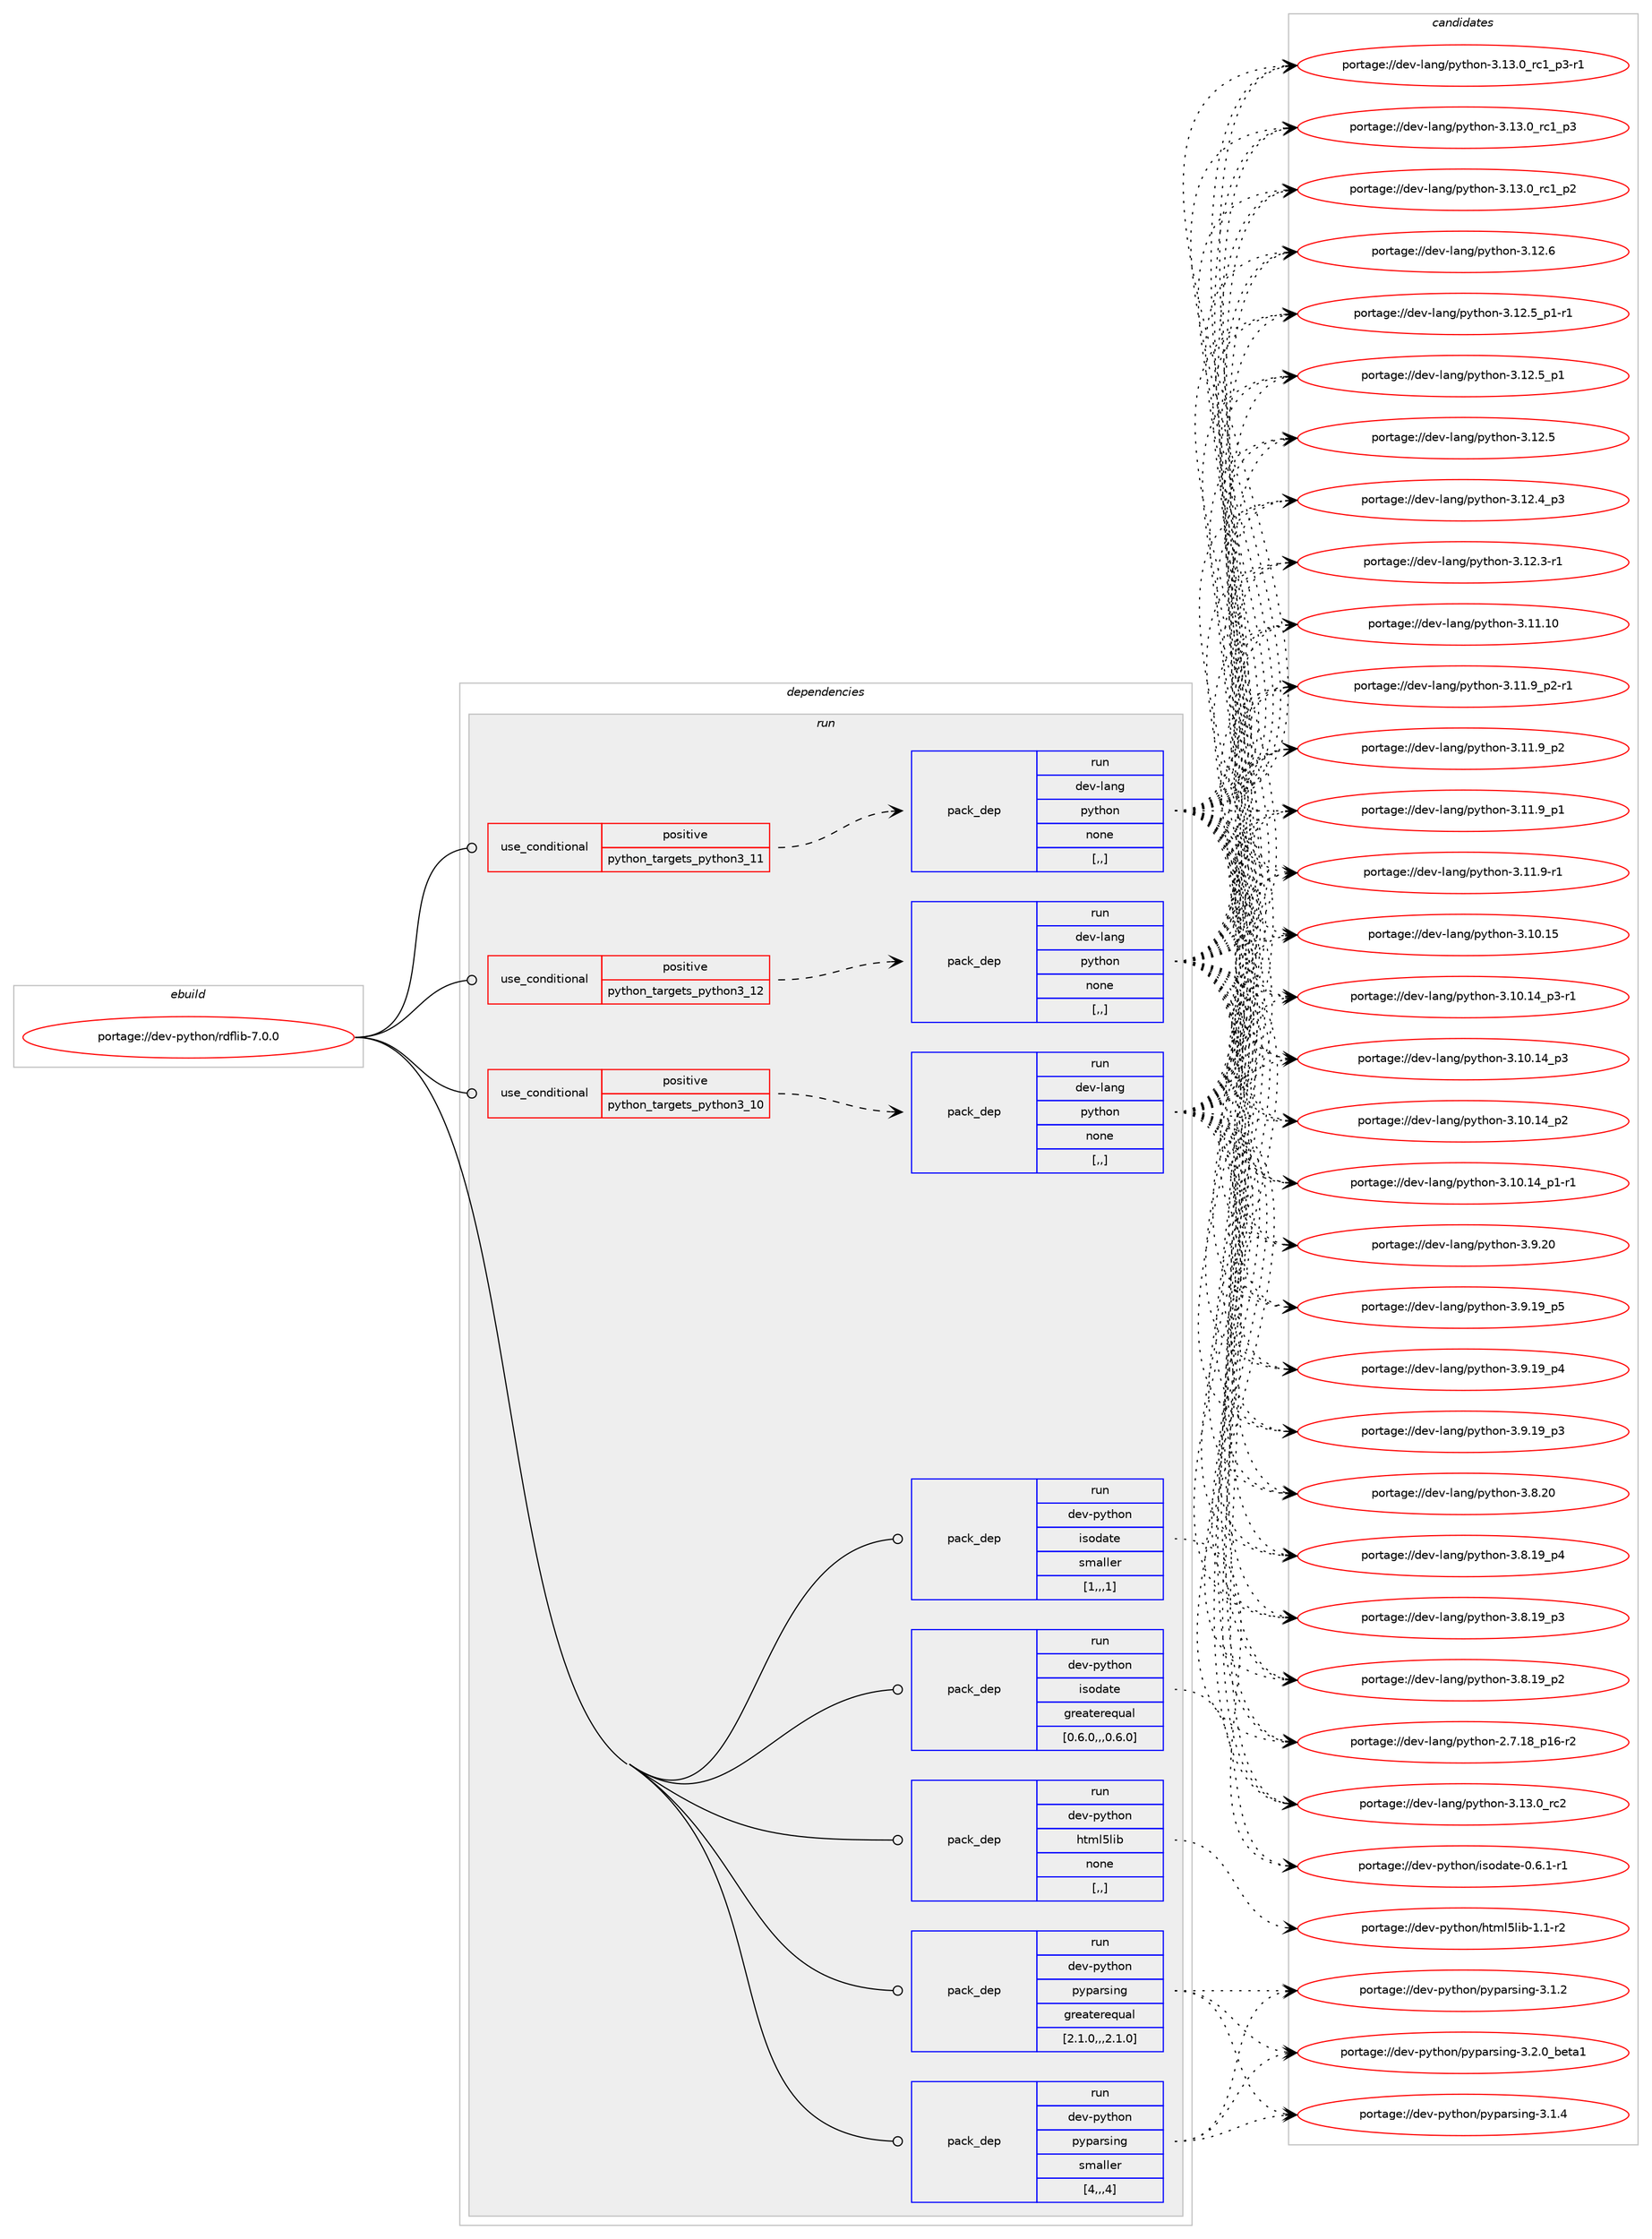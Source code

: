 digraph prolog {

# *************
# Graph options
# *************

newrank=true;
concentrate=true;
compound=true;
graph [rankdir=LR,fontname=Helvetica,fontsize=10,ranksep=1.5];#, ranksep=2.5, nodesep=0.2];
edge  [arrowhead=vee];
node  [fontname=Helvetica,fontsize=10];

# **********
# The ebuild
# **********

subgraph cluster_leftcol {
color=gray;
label=<<i>ebuild</i>>;
id [label="portage://dev-python/rdflib-7.0.0", color=red, width=4, href="../dev-python/rdflib-7.0.0.svg"];
}

# ****************
# The dependencies
# ****************

subgraph cluster_midcol {
color=gray;
label=<<i>dependencies</i>>;
subgraph cluster_compile {
fillcolor="#eeeeee";
style=filled;
label=<<i>compile</i>>;
}
subgraph cluster_compileandrun {
fillcolor="#eeeeee";
style=filled;
label=<<i>compile and run</i>>;
}
subgraph cluster_run {
fillcolor="#eeeeee";
style=filled;
label=<<i>run</i>>;
subgraph cond169496 {
dependency656864 [label=<<TABLE BORDER="0" CELLBORDER="1" CELLSPACING="0" CELLPADDING="4"><TR><TD ROWSPAN="3" CELLPADDING="10">use_conditional</TD></TR><TR><TD>positive</TD></TR><TR><TD>python_targets_python3_10</TD></TR></TABLE>>, shape=none, color=red];
subgraph pack482506 {
dependency656865 [label=<<TABLE BORDER="0" CELLBORDER="1" CELLSPACING="0" CELLPADDING="4" WIDTH="220"><TR><TD ROWSPAN="6" CELLPADDING="30">pack_dep</TD></TR><TR><TD WIDTH="110">run</TD></TR><TR><TD>dev-lang</TD></TR><TR><TD>python</TD></TR><TR><TD>none</TD></TR><TR><TD>[,,]</TD></TR></TABLE>>, shape=none, color=blue];
}
dependency656864:e -> dependency656865:w [weight=20,style="dashed",arrowhead="vee"];
}
id:e -> dependency656864:w [weight=20,style="solid",arrowhead="odot"];
subgraph cond169497 {
dependency656866 [label=<<TABLE BORDER="0" CELLBORDER="1" CELLSPACING="0" CELLPADDING="4"><TR><TD ROWSPAN="3" CELLPADDING="10">use_conditional</TD></TR><TR><TD>positive</TD></TR><TR><TD>python_targets_python3_11</TD></TR></TABLE>>, shape=none, color=red];
subgraph pack482507 {
dependency656867 [label=<<TABLE BORDER="0" CELLBORDER="1" CELLSPACING="0" CELLPADDING="4" WIDTH="220"><TR><TD ROWSPAN="6" CELLPADDING="30">pack_dep</TD></TR><TR><TD WIDTH="110">run</TD></TR><TR><TD>dev-lang</TD></TR><TR><TD>python</TD></TR><TR><TD>none</TD></TR><TR><TD>[,,]</TD></TR></TABLE>>, shape=none, color=blue];
}
dependency656866:e -> dependency656867:w [weight=20,style="dashed",arrowhead="vee"];
}
id:e -> dependency656866:w [weight=20,style="solid",arrowhead="odot"];
subgraph cond169498 {
dependency656868 [label=<<TABLE BORDER="0" CELLBORDER="1" CELLSPACING="0" CELLPADDING="4"><TR><TD ROWSPAN="3" CELLPADDING="10">use_conditional</TD></TR><TR><TD>positive</TD></TR><TR><TD>python_targets_python3_12</TD></TR></TABLE>>, shape=none, color=red];
subgraph pack482508 {
dependency656869 [label=<<TABLE BORDER="0" CELLBORDER="1" CELLSPACING="0" CELLPADDING="4" WIDTH="220"><TR><TD ROWSPAN="6" CELLPADDING="30">pack_dep</TD></TR><TR><TD WIDTH="110">run</TD></TR><TR><TD>dev-lang</TD></TR><TR><TD>python</TD></TR><TR><TD>none</TD></TR><TR><TD>[,,]</TD></TR></TABLE>>, shape=none, color=blue];
}
dependency656868:e -> dependency656869:w [weight=20,style="dashed",arrowhead="vee"];
}
id:e -> dependency656868:w [weight=20,style="solid",arrowhead="odot"];
subgraph pack482509 {
dependency656870 [label=<<TABLE BORDER="0" CELLBORDER="1" CELLSPACING="0" CELLPADDING="4" WIDTH="220"><TR><TD ROWSPAN="6" CELLPADDING="30">pack_dep</TD></TR><TR><TD WIDTH="110">run</TD></TR><TR><TD>dev-python</TD></TR><TR><TD>html5lib</TD></TR><TR><TD>none</TD></TR><TR><TD>[,,]</TD></TR></TABLE>>, shape=none, color=blue];
}
id:e -> dependency656870:w [weight=20,style="solid",arrowhead="odot"];
subgraph pack482510 {
dependency656871 [label=<<TABLE BORDER="0" CELLBORDER="1" CELLSPACING="0" CELLPADDING="4" WIDTH="220"><TR><TD ROWSPAN="6" CELLPADDING="30">pack_dep</TD></TR><TR><TD WIDTH="110">run</TD></TR><TR><TD>dev-python</TD></TR><TR><TD>isodate</TD></TR><TR><TD>greaterequal</TD></TR><TR><TD>[0.6.0,,,0.6.0]</TD></TR></TABLE>>, shape=none, color=blue];
}
id:e -> dependency656871:w [weight=20,style="solid",arrowhead="odot"];
subgraph pack482511 {
dependency656872 [label=<<TABLE BORDER="0" CELLBORDER="1" CELLSPACING="0" CELLPADDING="4" WIDTH="220"><TR><TD ROWSPAN="6" CELLPADDING="30">pack_dep</TD></TR><TR><TD WIDTH="110">run</TD></TR><TR><TD>dev-python</TD></TR><TR><TD>isodate</TD></TR><TR><TD>smaller</TD></TR><TR><TD>[1,,,1]</TD></TR></TABLE>>, shape=none, color=blue];
}
id:e -> dependency656872:w [weight=20,style="solid",arrowhead="odot"];
subgraph pack482512 {
dependency656873 [label=<<TABLE BORDER="0" CELLBORDER="1" CELLSPACING="0" CELLPADDING="4" WIDTH="220"><TR><TD ROWSPAN="6" CELLPADDING="30">pack_dep</TD></TR><TR><TD WIDTH="110">run</TD></TR><TR><TD>dev-python</TD></TR><TR><TD>pyparsing</TD></TR><TR><TD>greaterequal</TD></TR><TR><TD>[2.1.0,,,2.1.0]</TD></TR></TABLE>>, shape=none, color=blue];
}
id:e -> dependency656873:w [weight=20,style="solid",arrowhead="odot"];
subgraph pack482513 {
dependency656874 [label=<<TABLE BORDER="0" CELLBORDER="1" CELLSPACING="0" CELLPADDING="4" WIDTH="220"><TR><TD ROWSPAN="6" CELLPADDING="30">pack_dep</TD></TR><TR><TD WIDTH="110">run</TD></TR><TR><TD>dev-python</TD></TR><TR><TD>pyparsing</TD></TR><TR><TD>smaller</TD></TR><TR><TD>[4,,,4]</TD></TR></TABLE>>, shape=none, color=blue];
}
id:e -> dependency656874:w [weight=20,style="solid",arrowhead="odot"];
}
}

# **************
# The candidates
# **************

subgraph cluster_choices {
rank=same;
color=gray;
label=<<i>candidates</i>>;

subgraph choice482506 {
color=black;
nodesep=1;
choice10010111845108971101034711212111610411111045514649514648951149950 [label="portage://dev-lang/python-3.13.0_rc2", color=red, width=4,href="../dev-lang/python-3.13.0_rc2.svg"];
choice1001011184510897110103471121211161041111104551464951464895114994995112514511449 [label="portage://dev-lang/python-3.13.0_rc1_p3-r1", color=red, width=4,href="../dev-lang/python-3.13.0_rc1_p3-r1.svg"];
choice100101118451089711010347112121116104111110455146495146489511499499511251 [label="portage://dev-lang/python-3.13.0_rc1_p3", color=red, width=4,href="../dev-lang/python-3.13.0_rc1_p3.svg"];
choice100101118451089711010347112121116104111110455146495146489511499499511250 [label="portage://dev-lang/python-3.13.0_rc1_p2", color=red, width=4,href="../dev-lang/python-3.13.0_rc1_p2.svg"];
choice10010111845108971101034711212111610411111045514649504654 [label="portage://dev-lang/python-3.12.6", color=red, width=4,href="../dev-lang/python-3.12.6.svg"];
choice1001011184510897110103471121211161041111104551464950465395112494511449 [label="portage://dev-lang/python-3.12.5_p1-r1", color=red, width=4,href="../dev-lang/python-3.12.5_p1-r1.svg"];
choice100101118451089711010347112121116104111110455146495046539511249 [label="portage://dev-lang/python-3.12.5_p1", color=red, width=4,href="../dev-lang/python-3.12.5_p1.svg"];
choice10010111845108971101034711212111610411111045514649504653 [label="portage://dev-lang/python-3.12.5", color=red, width=4,href="../dev-lang/python-3.12.5.svg"];
choice100101118451089711010347112121116104111110455146495046529511251 [label="portage://dev-lang/python-3.12.4_p3", color=red, width=4,href="../dev-lang/python-3.12.4_p3.svg"];
choice100101118451089711010347112121116104111110455146495046514511449 [label="portage://dev-lang/python-3.12.3-r1", color=red, width=4,href="../dev-lang/python-3.12.3-r1.svg"];
choice1001011184510897110103471121211161041111104551464949464948 [label="portage://dev-lang/python-3.11.10", color=red, width=4,href="../dev-lang/python-3.11.10.svg"];
choice1001011184510897110103471121211161041111104551464949465795112504511449 [label="portage://dev-lang/python-3.11.9_p2-r1", color=red, width=4,href="../dev-lang/python-3.11.9_p2-r1.svg"];
choice100101118451089711010347112121116104111110455146494946579511250 [label="portage://dev-lang/python-3.11.9_p2", color=red, width=4,href="../dev-lang/python-3.11.9_p2.svg"];
choice100101118451089711010347112121116104111110455146494946579511249 [label="portage://dev-lang/python-3.11.9_p1", color=red, width=4,href="../dev-lang/python-3.11.9_p1.svg"];
choice100101118451089711010347112121116104111110455146494946574511449 [label="portage://dev-lang/python-3.11.9-r1", color=red, width=4,href="../dev-lang/python-3.11.9-r1.svg"];
choice1001011184510897110103471121211161041111104551464948464953 [label="portage://dev-lang/python-3.10.15", color=red, width=4,href="../dev-lang/python-3.10.15.svg"];
choice100101118451089711010347112121116104111110455146494846495295112514511449 [label="portage://dev-lang/python-3.10.14_p3-r1", color=red, width=4,href="../dev-lang/python-3.10.14_p3-r1.svg"];
choice10010111845108971101034711212111610411111045514649484649529511251 [label="portage://dev-lang/python-3.10.14_p3", color=red, width=4,href="../dev-lang/python-3.10.14_p3.svg"];
choice10010111845108971101034711212111610411111045514649484649529511250 [label="portage://dev-lang/python-3.10.14_p2", color=red, width=4,href="../dev-lang/python-3.10.14_p2.svg"];
choice100101118451089711010347112121116104111110455146494846495295112494511449 [label="portage://dev-lang/python-3.10.14_p1-r1", color=red, width=4,href="../dev-lang/python-3.10.14_p1-r1.svg"];
choice10010111845108971101034711212111610411111045514657465048 [label="portage://dev-lang/python-3.9.20", color=red, width=4,href="../dev-lang/python-3.9.20.svg"];
choice100101118451089711010347112121116104111110455146574649579511253 [label="portage://dev-lang/python-3.9.19_p5", color=red, width=4,href="../dev-lang/python-3.9.19_p5.svg"];
choice100101118451089711010347112121116104111110455146574649579511252 [label="portage://dev-lang/python-3.9.19_p4", color=red, width=4,href="../dev-lang/python-3.9.19_p4.svg"];
choice100101118451089711010347112121116104111110455146574649579511251 [label="portage://dev-lang/python-3.9.19_p3", color=red, width=4,href="../dev-lang/python-3.9.19_p3.svg"];
choice10010111845108971101034711212111610411111045514656465048 [label="portage://dev-lang/python-3.8.20", color=red, width=4,href="../dev-lang/python-3.8.20.svg"];
choice100101118451089711010347112121116104111110455146564649579511252 [label="portage://dev-lang/python-3.8.19_p4", color=red, width=4,href="../dev-lang/python-3.8.19_p4.svg"];
choice100101118451089711010347112121116104111110455146564649579511251 [label="portage://dev-lang/python-3.8.19_p3", color=red, width=4,href="../dev-lang/python-3.8.19_p3.svg"];
choice100101118451089711010347112121116104111110455146564649579511250 [label="portage://dev-lang/python-3.8.19_p2", color=red, width=4,href="../dev-lang/python-3.8.19_p2.svg"];
choice100101118451089711010347112121116104111110455046554649569511249544511450 [label="portage://dev-lang/python-2.7.18_p16-r2", color=red, width=4,href="../dev-lang/python-2.7.18_p16-r2.svg"];
dependency656865:e -> choice10010111845108971101034711212111610411111045514649514648951149950:w [style=dotted,weight="100"];
dependency656865:e -> choice1001011184510897110103471121211161041111104551464951464895114994995112514511449:w [style=dotted,weight="100"];
dependency656865:e -> choice100101118451089711010347112121116104111110455146495146489511499499511251:w [style=dotted,weight="100"];
dependency656865:e -> choice100101118451089711010347112121116104111110455146495146489511499499511250:w [style=dotted,weight="100"];
dependency656865:e -> choice10010111845108971101034711212111610411111045514649504654:w [style=dotted,weight="100"];
dependency656865:e -> choice1001011184510897110103471121211161041111104551464950465395112494511449:w [style=dotted,weight="100"];
dependency656865:e -> choice100101118451089711010347112121116104111110455146495046539511249:w [style=dotted,weight="100"];
dependency656865:e -> choice10010111845108971101034711212111610411111045514649504653:w [style=dotted,weight="100"];
dependency656865:e -> choice100101118451089711010347112121116104111110455146495046529511251:w [style=dotted,weight="100"];
dependency656865:e -> choice100101118451089711010347112121116104111110455146495046514511449:w [style=dotted,weight="100"];
dependency656865:e -> choice1001011184510897110103471121211161041111104551464949464948:w [style=dotted,weight="100"];
dependency656865:e -> choice1001011184510897110103471121211161041111104551464949465795112504511449:w [style=dotted,weight="100"];
dependency656865:e -> choice100101118451089711010347112121116104111110455146494946579511250:w [style=dotted,weight="100"];
dependency656865:e -> choice100101118451089711010347112121116104111110455146494946579511249:w [style=dotted,weight="100"];
dependency656865:e -> choice100101118451089711010347112121116104111110455146494946574511449:w [style=dotted,weight="100"];
dependency656865:e -> choice1001011184510897110103471121211161041111104551464948464953:w [style=dotted,weight="100"];
dependency656865:e -> choice100101118451089711010347112121116104111110455146494846495295112514511449:w [style=dotted,weight="100"];
dependency656865:e -> choice10010111845108971101034711212111610411111045514649484649529511251:w [style=dotted,weight="100"];
dependency656865:e -> choice10010111845108971101034711212111610411111045514649484649529511250:w [style=dotted,weight="100"];
dependency656865:e -> choice100101118451089711010347112121116104111110455146494846495295112494511449:w [style=dotted,weight="100"];
dependency656865:e -> choice10010111845108971101034711212111610411111045514657465048:w [style=dotted,weight="100"];
dependency656865:e -> choice100101118451089711010347112121116104111110455146574649579511253:w [style=dotted,weight="100"];
dependency656865:e -> choice100101118451089711010347112121116104111110455146574649579511252:w [style=dotted,weight="100"];
dependency656865:e -> choice100101118451089711010347112121116104111110455146574649579511251:w [style=dotted,weight="100"];
dependency656865:e -> choice10010111845108971101034711212111610411111045514656465048:w [style=dotted,weight="100"];
dependency656865:e -> choice100101118451089711010347112121116104111110455146564649579511252:w [style=dotted,weight="100"];
dependency656865:e -> choice100101118451089711010347112121116104111110455146564649579511251:w [style=dotted,weight="100"];
dependency656865:e -> choice100101118451089711010347112121116104111110455146564649579511250:w [style=dotted,weight="100"];
dependency656865:e -> choice100101118451089711010347112121116104111110455046554649569511249544511450:w [style=dotted,weight="100"];
}
subgraph choice482507 {
color=black;
nodesep=1;
choice10010111845108971101034711212111610411111045514649514648951149950 [label="portage://dev-lang/python-3.13.0_rc2", color=red, width=4,href="../dev-lang/python-3.13.0_rc2.svg"];
choice1001011184510897110103471121211161041111104551464951464895114994995112514511449 [label="portage://dev-lang/python-3.13.0_rc1_p3-r1", color=red, width=4,href="../dev-lang/python-3.13.0_rc1_p3-r1.svg"];
choice100101118451089711010347112121116104111110455146495146489511499499511251 [label="portage://dev-lang/python-3.13.0_rc1_p3", color=red, width=4,href="../dev-lang/python-3.13.0_rc1_p3.svg"];
choice100101118451089711010347112121116104111110455146495146489511499499511250 [label="portage://dev-lang/python-3.13.0_rc1_p2", color=red, width=4,href="../dev-lang/python-3.13.0_rc1_p2.svg"];
choice10010111845108971101034711212111610411111045514649504654 [label="portage://dev-lang/python-3.12.6", color=red, width=4,href="../dev-lang/python-3.12.6.svg"];
choice1001011184510897110103471121211161041111104551464950465395112494511449 [label="portage://dev-lang/python-3.12.5_p1-r1", color=red, width=4,href="../dev-lang/python-3.12.5_p1-r1.svg"];
choice100101118451089711010347112121116104111110455146495046539511249 [label="portage://dev-lang/python-3.12.5_p1", color=red, width=4,href="../dev-lang/python-3.12.5_p1.svg"];
choice10010111845108971101034711212111610411111045514649504653 [label="portage://dev-lang/python-3.12.5", color=red, width=4,href="../dev-lang/python-3.12.5.svg"];
choice100101118451089711010347112121116104111110455146495046529511251 [label="portage://dev-lang/python-3.12.4_p3", color=red, width=4,href="../dev-lang/python-3.12.4_p3.svg"];
choice100101118451089711010347112121116104111110455146495046514511449 [label="portage://dev-lang/python-3.12.3-r1", color=red, width=4,href="../dev-lang/python-3.12.3-r1.svg"];
choice1001011184510897110103471121211161041111104551464949464948 [label="portage://dev-lang/python-3.11.10", color=red, width=4,href="../dev-lang/python-3.11.10.svg"];
choice1001011184510897110103471121211161041111104551464949465795112504511449 [label="portage://dev-lang/python-3.11.9_p2-r1", color=red, width=4,href="../dev-lang/python-3.11.9_p2-r1.svg"];
choice100101118451089711010347112121116104111110455146494946579511250 [label="portage://dev-lang/python-3.11.9_p2", color=red, width=4,href="../dev-lang/python-3.11.9_p2.svg"];
choice100101118451089711010347112121116104111110455146494946579511249 [label="portage://dev-lang/python-3.11.9_p1", color=red, width=4,href="../dev-lang/python-3.11.9_p1.svg"];
choice100101118451089711010347112121116104111110455146494946574511449 [label="portage://dev-lang/python-3.11.9-r1", color=red, width=4,href="../dev-lang/python-3.11.9-r1.svg"];
choice1001011184510897110103471121211161041111104551464948464953 [label="portage://dev-lang/python-3.10.15", color=red, width=4,href="../dev-lang/python-3.10.15.svg"];
choice100101118451089711010347112121116104111110455146494846495295112514511449 [label="portage://dev-lang/python-3.10.14_p3-r1", color=red, width=4,href="../dev-lang/python-3.10.14_p3-r1.svg"];
choice10010111845108971101034711212111610411111045514649484649529511251 [label="portage://dev-lang/python-3.10.14_p3", color=red, width=4,href="../dev-lang/python-3.10.14_p3.svg"];
choice10010111845108971101034711212111610411111045514649484649529511250 [label="portage://dev-lang/python-3.10.14_p2", color=red, width=4,href="../dev-lang/python-3.10.14_p2.svg"];
choice100101118451089711010347112121116104111110455146494846495295112494511449 [label="portage://dev-lang/python-3.10.14_p1-r1", color=red, width=4,href="../dev-lang/python-3.10.14_p1-r1.svg"];
choice10010111845108971101034711212111610411111045514657465048 [label="portage://dev-lang/python-3.9.20", color=red, width=4,href="../dev-lang/python-3.9.20.svg"];
choice100101118451089711010347112121116104111110455146574649579511253 [label="portage://dev-lang/python-3.9.19_p5", color=red, width=4,href="../dev-lang/python-3.9.19_p5.svg"];
choice100101118451089711010347112121116104111110455146574649579511252 [label="portage://dev-lang/python-3.9.19_p4", color=red, width=4,href="../dev-lang/python-3.9.19_p4.svg"];
choice100101118451089711010347112121116104111110455146574649579511251 [label="portage://dev-lang/python-3.9.19_p3", color=red, width=4,href="../dev-lang/python-3.9.19_p3.svg"];
choice10010111845108971101034711212111610411111045514656465048 [label="portage://dev-lang/python-3.8.20", color=red, width=4,href="../dev-lang/python-3.8.20.svg"];
choice100101118451089711010347112121116104111110455146564649579511252 [label="portage://dev-lang/python-3.8.19_p4", color=red, width=4,href="../dev-lang/python-3.8.19_p4.svg"];
choice100101118451089711010347112121116104111110455146564649579511251 [label="portage://dev-lang/python-3.8.19_p3", color=red, width=4,href="../dev-lang/python-3.8.19_p3.svg"];
choice100101118451089711010347112121116104111110455146564649579511250 [label="portage://dev-lang/python-3.8.19_p2", color=red, width=4,href="../dev-lang/python-3.8.19_p2.svg"];
choice100101118451089711010347112121116104111110455046554649569511249544511450 [label="portage://dev-lang/python-2.7.18_p16-r2", color=red, width=4,href="../dev-lang/python-2.7.18_p16-r2.svg"];
dependency656867:e -> choice10010111845108971101034711212111610411111045514649514648951149950:w [style=dotted,weight="100"];
dependency656867:e -> choice1001011184510897110103471121211161041111104551464951464895114994995112514511449:w [style=dotted,weight="100"];
dependency656867:e -> choice100101118451089711010347112121116104111110455146495146489511499499511251:w [style=dotted,weight="100"];
dependency656867:e -> choice100101118451089711010347112121116104111110455146495146489511499499511250:w [style=dotted,weight="100"];
dependency656867:e -> choice10010111845108971101034711212111610411111045514649504654:w [style=dotted,weight="100"];
dependency656867:e -> choice1001011184510897110103471121211161041111104551464950465395112494511449:w [style=dotted,weight="100"];
dependency656867:e -> choice100101118451089711010347112121116104111110455146495046539511249:w [style=dotted,weight="100"];
dependency656867:e -> choice10010111845108971101034711212111610411111045514649504653:w [style=dotted,weight="100"];
dependency656867:e -> choice100101118451089711010347112121116104111110455146495046529511251:w [style=dotted,weight="100"];
dependency656867:e -> choice100101118451089711010347112121116104111110455146495046514511449:w [style=dotted,weight="100"];
dependency656867:e -> choice1001011184510897110103471121211161041111104551464949464948:w [style=dotted,weight="100"];
dependency656867:e -> choice1001011184510897110103471121211161041111104551464949465795112504511449:w [style=dotted,weight="100"];
dependency656867:e -> choice100101118451089711010347112121116104111110455146494946579511250:w [style=dotted,weight="100"];
dependency656867:e -> choice100101118451089711010347112121116104111110455146494946579511249:w [style=dotted,weight="100"];
dependency656867:e -> choice100101118451089711010347112121116104111110455146494946574511449:w [style=dotted,weight="100"];
dependency656867:e -> choice1001011184510897110103471121211161041111104551464948464953:w [style=dotted,weight="100"];
dependency656867:e -> choice100101118451089711010347112121116104111110455146494846495295112514511449:w [style=dotted,weight="100"];
dependency656867:e -> choice10010111845108971101034711212111610411111045514649484649529511251:w [style=dotted,weight="100"];
dependency656867:e -> choice10010111845108971101034711212111610411111045514649484649529511250:w [style=dotted,weight="100"];
dependency656867:e -> choice100101118451089711010347112121116104111110455146494846495295112494511449:w [style=dotted,weight="100"];
dependency656867:e -> choice10010111845108971101034711212111610411111045514657465048:w [style=dotted,weight="100"];
dependency656867:e -> choice100101118451089711010347112121116104111110455146574649579511253:w [style=dotted,weight="100"];
dependency656867:e -> choice100101118451089711010347112121116104111110455146574649579511252:w [style=dotted,weight="100"];
dependency656867:e -> choice100101118451089711010347112121116104111110455146574649579511251:w [style=dotted,weight="100"];
dependency656867:e -> choice10010111845108971101034711212111610411111045514656465048:w [style=dotted,weight="100"];
dependency656867:e -> choice100101118451089711010347112121116104111110455146564649579511252:w [style=dotted,weight="100"];
dependency656867:e -> choice100101118451089711010347112121116104111110455146564649579511251:w [style=dotted,weight="100"];
dependency656867:e -> choice100101118451089711010347112121116104111110455146564649579511250:w [style=dotted,weight="100"];
dependency656867:e -> choice100101118451089711010347112121116104111110455046554649569511249544511450:w [style=dotted,weight="100"];
}
subgraph choice482508 {
color=black;
nodesep=1;
choice10010111845108971101034711212111610411111045514649514648951149950 [label="portage://dev-lang/python-3.13.0_rc2", color=red, width=4,href="../dev-lang/python-3.13.0_rc2.svg"];
choice1001011184510897110103471121211161041111104551464951464895114994995112514511449 [label="portage://dev-lang/python-3.13.0_rc1_p3-r1", color=red, width=4,href="../dev-lang/python-3.13.0_rc1_p3-r1.svg"];
choice100101118451089711010347112121116104111110455146495146489511499499511251 [label="portage://dev-lang/python-3.13.0_rc1_p3", color=red, width=4,href="../dev-lang/python-3.13.0_rc1_p3.svg"];
choice100101118451089711010347112121116104111110455146495146489511499499511250 [label="portage://dev-lang/python-3.13.0_rc1_p2", color=red, width=4,href="../dev-lang/python-3.13.0_rc1_p2.svg"];
choice10010111845108971101034711212111610411111045514649504654 [label="portage://dev-lang/python-3.12.6", color=red, width=4,href="../dev-lang/python-3.12.6.svg"];
choice1001011184510897110103471121211161041111104551464950465395112494511449 [label="portage://dev-lang/python-3.12.5_p1-r1", color=red, width=4,href="../dev-lang/python-3.12.5_p1-r1.svg"];
choice100101118451089711010347112121116104111110455146495046539511249 [label="portage://dev-lang/python-3.12.5_p1", color=red, width=4,href="../dev-lang/python-3.12.5_p1.svg"];
choice10010111845108971101034711212111610411111045514649504653 [label="portage://dev-lang/python-3.12.5", color=red, width=4,href="../dev-lang/python-3.12.5.svg"];
choice100101118451089711010347112121116104111110455146495046529511251 [label="portage://dev-lang/python-3.12.4_p3", color=red, width=4,href="../dev-lang/python-3.12.4_p3.svg"];
choice100101118451089711010347112121116104111110455146495046514511449 [label="portage://dev-lang/python-3.12.3-r1", color=red, width=4,href="../dev-lang/python-3.12.3-r1.svg"];
choice1001011184510897110103471121211161041111104551464949464948 [label="portage://dev-lang/python-3.11.10", color=red, width=4,href="../dev-lang/python-3.11.10.svg"];
choice1001011184510897110103471121211161041111104551464949465795112504511449 [label="portage://dev-lang/python-3.11.9_p2-r1", color=red, width=4,href="../dev-lang/python-3.11.9_p2-r1.svg"];
choice100101118451089711010347112121116104111110455146494946579511250 [label="portage://dev-lang/python-3.11.9_p2", color=red, width=4,href="../dev-lang/python-3.11.9_p2.svg"];
choice100101118451089711010347112121116104111110455146494946579511249 [label="portage://dev-lang/python-3.11.9_p1", color=red, width=4,href="../dev-lang/python-3.11.9_p1.svg"];
choice100101118451089711010347112121116104111110455146494946574511449 [label="portage://dev-lang/python-3.11.9-r1", color=red, width=4,href="../dev-lang/python-3.11.9-r1.svg"];
choice1001011184510897110103471121211161041111104551464948464953 [label="portage://dev-lang/python-3.10.15", color=red, width=4,href="../dev-lang/python-3.10.15.svg"];
choice100101118451089711010347112121116104111110455146494846495295112514511449 [label="portage://dev-lang/python-3.10.14_p3-r1", color=red, width=4,href="../dev-lang/python-3.10.14_p3-r1.svg"];
choice10010111845108971101034711212111610411111045514649484649529511251 [label="portage://dev-lang/python-3.10.14_p3", color=red, width=4,href="../dev-lang/python-3.10.14_p3.svg"];
choice10010111845108971101034711212111610411111045514649484649529511250 [label="portage://dev-lang/python-3.10.14_p2", color=red, width=4,href="../dev-lang/python-3.10.14_p2.svg"];
choice100101118451089711010347112121116104111110455146494846495295112494511449 [label="portage://dev-lang/python-3.10.14_p1-r1", color=red, width=4,href="../dev-lang/python-3.10.14_p1-r1.svg"];
choice10010111845108971101034711212111610411111045514657465048 [label="portage://dev-lang/python-3.9.20", color=red, width=4,href="../dev-lang/python-3.9.20.svg"];
choice100101118451089711010347112121116104111110455146574649579511253 [label="portage://dev-lang/python-3.9.19_p5", color=red, width=4,href="../dev-lang/python-3.9.19_p5.svg"];
choice100101118451089711010347112121116104111110455146574649579511252 [label="portage://dev-lang/python-3.9.19_p4", color=red, width=4,href="../dev-lang/python-3.9.19_p4.svg"];
choice100101118451089711010347112121116104111110455146574649579511251 [label="portage://dev-lang/python-3.9.19_p3", color=red, width=4,href="../dev-lang/python-3.9.19_p3.svg"];
choice10010111845108971101034711212111610411111045514656465048 [label="portage://dev-lang/python-3.8.20", color=red, width=4,href="../dev-lang/python-3.8.20.svg"];
choice100101118451089711010347112121116104111110455146564649579511252 [label="portage://dev-lang/python-3.8.19_p4", color=red, width=4,href="../dev-lang/python-3.8.19_p4.svg"];
choice100101118451089711010347112121116104111110455146564649579511251 [label="portage://dev-lang/python-3.8.19_p3", color=red, width=4,href="../dev-lang/python-3.8.19_p3.svg"];
choice100101118451089711010347112121116104111110455146564649579511250 [label="portage://dev-lang/python-3.8.19_p2", color=red, width=4,href="../dev-lang/python-3.8.19_p2.svg"];
choice100101118451089711010347112121116104111110455046554649569511249544511450 [label="portage://dev-lang/python-2.7.18_p16-r2", color=red, width=4,href="../dev-lang/python-2.7.18_p16-r2.svg"];
dependency656869:e -> choice10010111845108971101034711212111610411111045514649514648951149950:w [style=dotted,weight="100"];
dependency656869:e -> choice1001011184510897110103471121211161041111104551464951464895114994995112514511449:w [style=dotted,weight="100"];
dependency656869:e -> choice100101118451089711010347112121116104111110455146495146489511499499511251:w [style=dotted,weight="100"];
dependency656869:e -> choice100101118451089711010347112121116104111110455146495146489511499499511250:w [style=dotted,weight="100"];
dependency656869:e -> choice10010111845108971101034711212111610411111045514649504654:w [style=dotted,weight="100"];
dependency656869:e -> choice1001011184510897110103471121211161041111104551464950465395112494511449:w [style=dotted,weight="100"];
dependency656869:e -> choice100101118451089711010347112121116104111110455146495046539511249:w [style=dotted,weight="100"];
dependency656869:e -> choice10010111845108971101034711212111610411111045514649504653:w [style=dotted,weight="100"];
dependency656869:e -> choice100101118451089711010347112121116104111110455146495046529511251:w [style=dotted,weight="100"];
dependency656869:e -> choice100101118451089711010347112121116104111110455146495046514511449:w [style=dotted,weight="100"];
dependency656869:e -> choice1001011184510897110103471121211161041111104551464949464948:w [style=dotted,weight="100"];
dependency656869:e -> choice1001011184510897110103471121211161041111104551464949465795112504511449:w [style=dotted,weight="100"];
dependency656869:e -> choice100101118451089711010347112121116104111110455146494946579511250:w [style=dotted,weight="100"];
dependency656869:e -> choice100101118451089711010347112121116104111110455146494946579511249:w [style=dotted,weight="100"];
dependency656869:e -> choice100101118451089711010347112121116104111110455146494946574511449:w [style=dotted,weight="100"];
dependency656869:e -> choice1001011184510897110103471121211161041111104551464948464953:w [style=dotted,weight="100"];
dependency656869:e -> choice100101118451089711010347112121116104111110455146494846495295112514511449:w [style=dotted,weight="100"];
dependency656869:e -> choice10010111845108971101034711212111610411111045514649484649529511251:w [style=dotted,weight="100"];
dependency656869:e -> choice10010111845108971101034711212111610411111045514649484649529511250:w [style=dotted,weight="100"];
dependency656869:e -> choice100101118451089711010347112121116104111110455146494846495295112494511449:w [style=dotted,weight="100"];
dependency656869:e -> choice10010111845108971101034711212111610411111045514657465048:w [style=dotted,weight="100"];
dependency656869:e -> choice100101118451089711010347112121116104111110455146574649579511253:w [style=dotted,weight="100"];
dependency656869:e -> choice100101118451089711010347112121116104111110455146574649579511252:w [style=dotted,weight="100"];
dependency656869:e -> choice100101118451089711010347112121116104111110455146574649579511251:w [style=dotted,weight="100"];
dependency656869:e -> choice10010111845108971101034711212111610411111045514656465048:w [style=dotted,weight="100"];
dependency656869:e -> choice100101118451089711010347112121116104111110455146564649579511252:w [style=dotted,weight="100"];
dependency656869:e -> choice100101118451089711010347112121116104111110455146564649579511251:w [style=dotted,weight="100"];
dependency656869:e -> choice100101118451089711010347112121116104111110455146564649579511250:w [style=dotted,weight="100"];
dependency656869:e -> choice100101118451089711010347112121116104111110455046554649569511249544511450:w [style=dotted,weight="100"];
}
subgraph choice482509 {
color=black;
nodesep=1;
choice10010111845112121116104111110471041161091085310810598454946494511450 [label="portage://dev-python/html5lib-1.1-r2", color=red, width=4,href="../dev-python/html5lib-1.1-r2.svg"];
dependency656870:e -> choice10010111845112121116104111110471041161091085310810598454946494511450:w [style=dotted,weight="100"];
}
subgraph choice482510 {
color=black;
nodesep=1;
choice1001011184511212111610411111047105115111100971161014548465446494511449 [label="portage://dev-python/isodate-0.6.1-r1", color=red, width=4,href="../dev-python/isodate-0.6.1-r1.svg"];
dependency656871:e -> choice1001011184511212111610411111047105115111100971161014548465446494511449:w [style=dotted,weight="100"];
}
subgraph choice482511 {
color=black;
nodesep=1;
choice1001011184511212111610411111047105115111100971161014548465446494511449 [label="portage://dev-python/isodate-0.6.1-r1", color=red, width=4,href="../dev-python/isodate-0.6.1-r1.svg"];
dependency656872:e -> choice1001011184511212111610411111047105115111100971161014548465446494511449:w [style=dotted,weight="100"];
}
subgraph choice482512 {
color=black;
nodesep=1;
choice10010111845112121116104111110471121211129711411510511010345514650464895981011169749 [label="portage://dev-python/pyparsing-3.2.0_beta1", color=red, width=4,href="../dev-python/pyparsing-3.2.0_beta1.svg"];
choice100101118451121211161041111104711212111297114115105110103455146494652 [label="portage://dev-python/pyparsing-3.1.4", color=red, width=4,href="../dev-python/pyparsing-3.1.4.svg"];
choice100101118451121211161041111104711212111297114115105110103455146494650 [label="portage://dev-python/pyparsing-3.1.2", color=red, width=4,href="../dev-python/pyparsing-3.1.2.svg"];
dependency656873:e -> choice10010111845112121116104111110471121211129711411510511010345514650464895981011169749:w [style=dotted,weight="100"];
dependency656873:e -> choice100101118451121211161041111104711212111297114115105110103455146494652:w [style=dotted,weight="100"];
dependency656873:e -> choice100101118451121211161041111104711212111297114115105110103455146494650:w [style=dotted,weight="100"];
}
subgraph choice482513 {
color=black;
nodesep=1;
choice10010111845112121116104111110471121211129711411510511010345514650464895981011169749 [label="portage://dev-python/pyparsing-3.2.0_beta1", color=red, width=4,href="../dev-python/pyparsing-3.2.0_beta1.svg"];
choice100101118451121211161041111104711212111297114115105110103455146494652 [label="portage://dev-python/pyparsing-3.1.4", color=red, width=4,href="../dev-python/pyparsing-3.1.4.svg"];
choice100101118451121211161041111104711212111297114115105110103455146494650 [label="portage://dev-python/pyparsing-3.1.2", color=red, width=4,href="../dev-python/pyparsing-3.1.2.svg"];
dependency656874:e -> choice10010111845112121116104111110471121211129711411510511010345514650464895981011169749:w [style=dotted,weight="100"];
dependency656874:e -> choice100101118451121211161041111104711212111297114115105110103455146494652:w [style=dotted,weight="100"];
dependency656874:e -> choice100101118451121211161041111104711212111297114115105110103455146494650:w [style=dotted,weight="100"];
}
}

}
